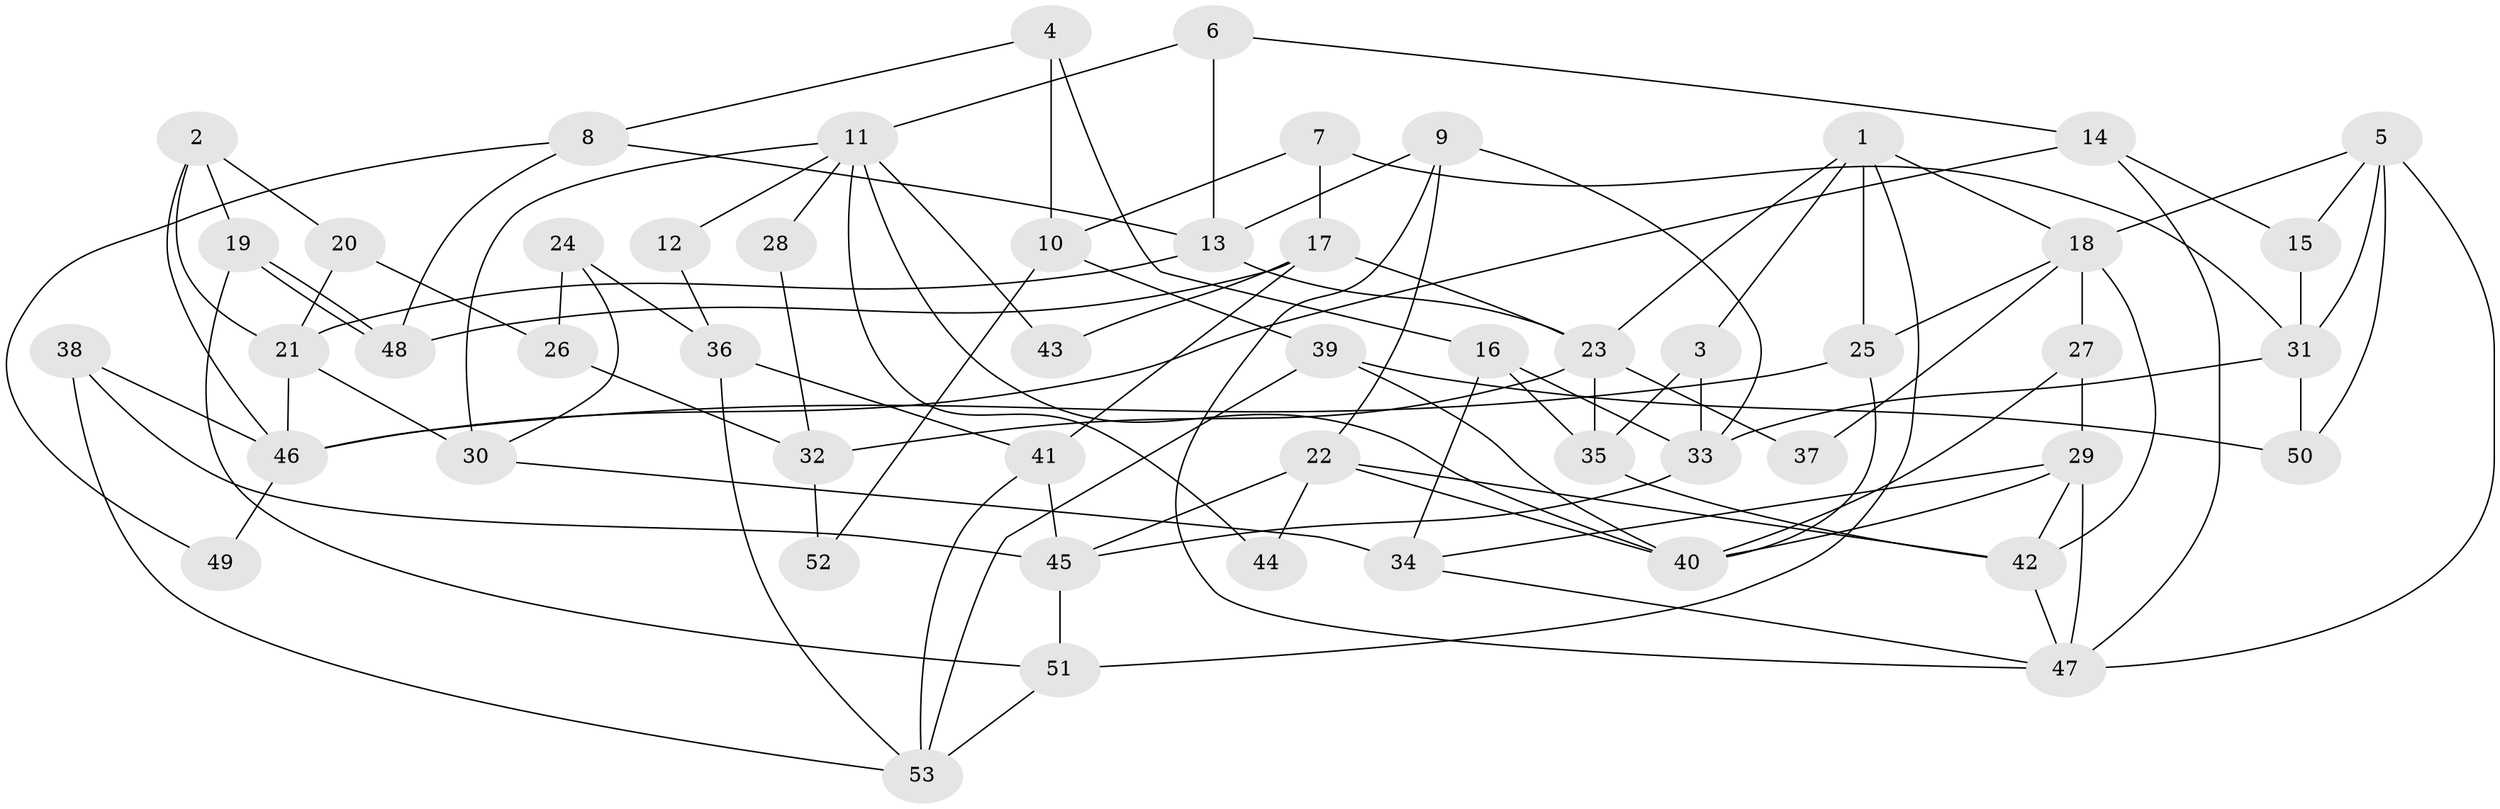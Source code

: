 // Generated by graph-tools (version 1.1) at 2025/15/03/09/25 04:15:06]
// undirected, 53 vertices, 106 edges
graph export_dot {
graph [start="1"]
  node [color=gray90,style=filled];
  1;
  2;
  3;
  4;
  5;
  6;
  7;
  8;
  9;
  10;
  11;
  12;
  13;
  14;
  15;
  16;
  17;
  18;
  19;
  20;
  21;
  22;
  23;
  24;
  25;
  26;
  27;
  28;
  29;
  30;
  31;
  32;
  33;
  34;
  35;
  36;
  37;
  38;
  39;
  40;
  41;
  42;
  43;
  44;
  45;
  46;
  47;
  48;
  49;
  50;
  51;
  52;
  53;
  1 -- 18;
  1 -- 25;
  1 -- 3;
  1 -- 23;
  1 -- 51;
  2 -- 46;
  2 -- 21;
  2 -- 19;
  2 -- 20;
  3 -- 35;
  3 -- 33;
  4 -- 10;
  4 -- 16;
  4 -- 8;
  5 -- 15;
  5 -- 47;
  5 -- 18;
  5 -- 31;
  5 -- 50;
  6 -- 14;
  6 -- 11;
  6 -- 13;
  7 -- 31;
  7 -- 17;
  7 -- 10;
  8 -- 13;
  8 -- 48;
  8 -- 49;
  9 -- 13;
  9 -- 47;
  9 -- 22;
  9 -- 33;
  10 -- 39;
  10 -- 52;
  11 -- 40;
  11 -- 30;
  11 -- 12;
  11 -- 28;
  11 -- 43;
  11 -- 44;
  12 -- 36;
  13 -- 23;
  13 -- 21;
  14 -- 46;
  14 -- 47;
  14 -- 15;
  15 -- 31;
  16 -- 35;
  16 -- 33;
  16 -- 34;
  17 -- 41;
  17 -- 48;
  17 -- 23;
  17 -- 43;
  18 -- 27;
  18 -- 25;
  18 -- 37;
  18 -- 42;
  19 -- 48;
  19 -- 48;
  19 -- 51;
  20 -- 21;
  20 -- 26;
  21 -- 46;
  21 -- 30;
  22 -- 45;
  22 -- 40;
  22 -- 42;
  22 -- 44;
  23 -- 32;
  23 -- 35;
  23 -- 37;
  24 -- 36;
  24 -- 30;
  24 -- 26;
  25 -- 40;
  25 -- 46;
  26 -- 32;
  27 -- 29;
  27 -- 40;
  28 -- 32;
  29 -- 42;
  29 -- 34;
  29 -- 40;
  29 -- 47;
  30 -- 34;
  31 -- 33;
  31 -- 50;
  32 -- 52;
  33 -- 45;
  34 -- 47;
  35 -- 42;
  36 -- 41;
  36 -- 53;
  38 -- 45;
  38 -- 53;
  38 -- 46;
  39 -- 50;
  39 -- 40;
  39 -- 53;
  41 -- 53;
  41 -- 45;
  42 -- 47;
  45 -- 51;
  46 -- 49;
  51 -- 53;
}
